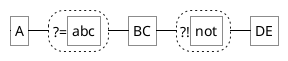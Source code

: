 {
  "sha1": "g59qsn7004zw415hznru8axea8koont",
  "insertion": {
    "when": "2024-06-01T09:03:07.203Z",
    "user": "plantuml@gmail.com"
  }
}
@startregex
A(?=abc)BC(?!not)DE
@endregex
